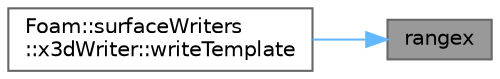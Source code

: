 digraph "rangex"
{
 // LATEX_PDF_SIZE
  bgcolor="transparent";
  edge [fontname=Helvetica,fontsize=10,labelfontname=Helvetica,labelfontsize=10];
  node [fontname=Helvetica,fontsize=10,shape=box,height=0.2,width=0.4];
  rankdir="RL";
  Node1 [id="Node000001",label="rangex",height=0.2,width=0.4,color="gray40", fillcolor="grey60", style="filled", fontcolor="black",tooltip=" "];
  Node1 -> Node2 [id="edge1_Node000001_Node000002",dir="back",color="steelblue1",style="solid",tooltip=" "];
  Node2 [id="Node000002",label="Foam::surfaceWriters\l::x3dWriter::writeTemplate",height=0.2,width=0.4,color="grey40", fillcolor="white", style="filled",URL="$classFoam_1_1surfaceWriters_1_1x3dWriter.html#a817eda2af780a14495d0652de348dfda",tooltip=" "];
}

